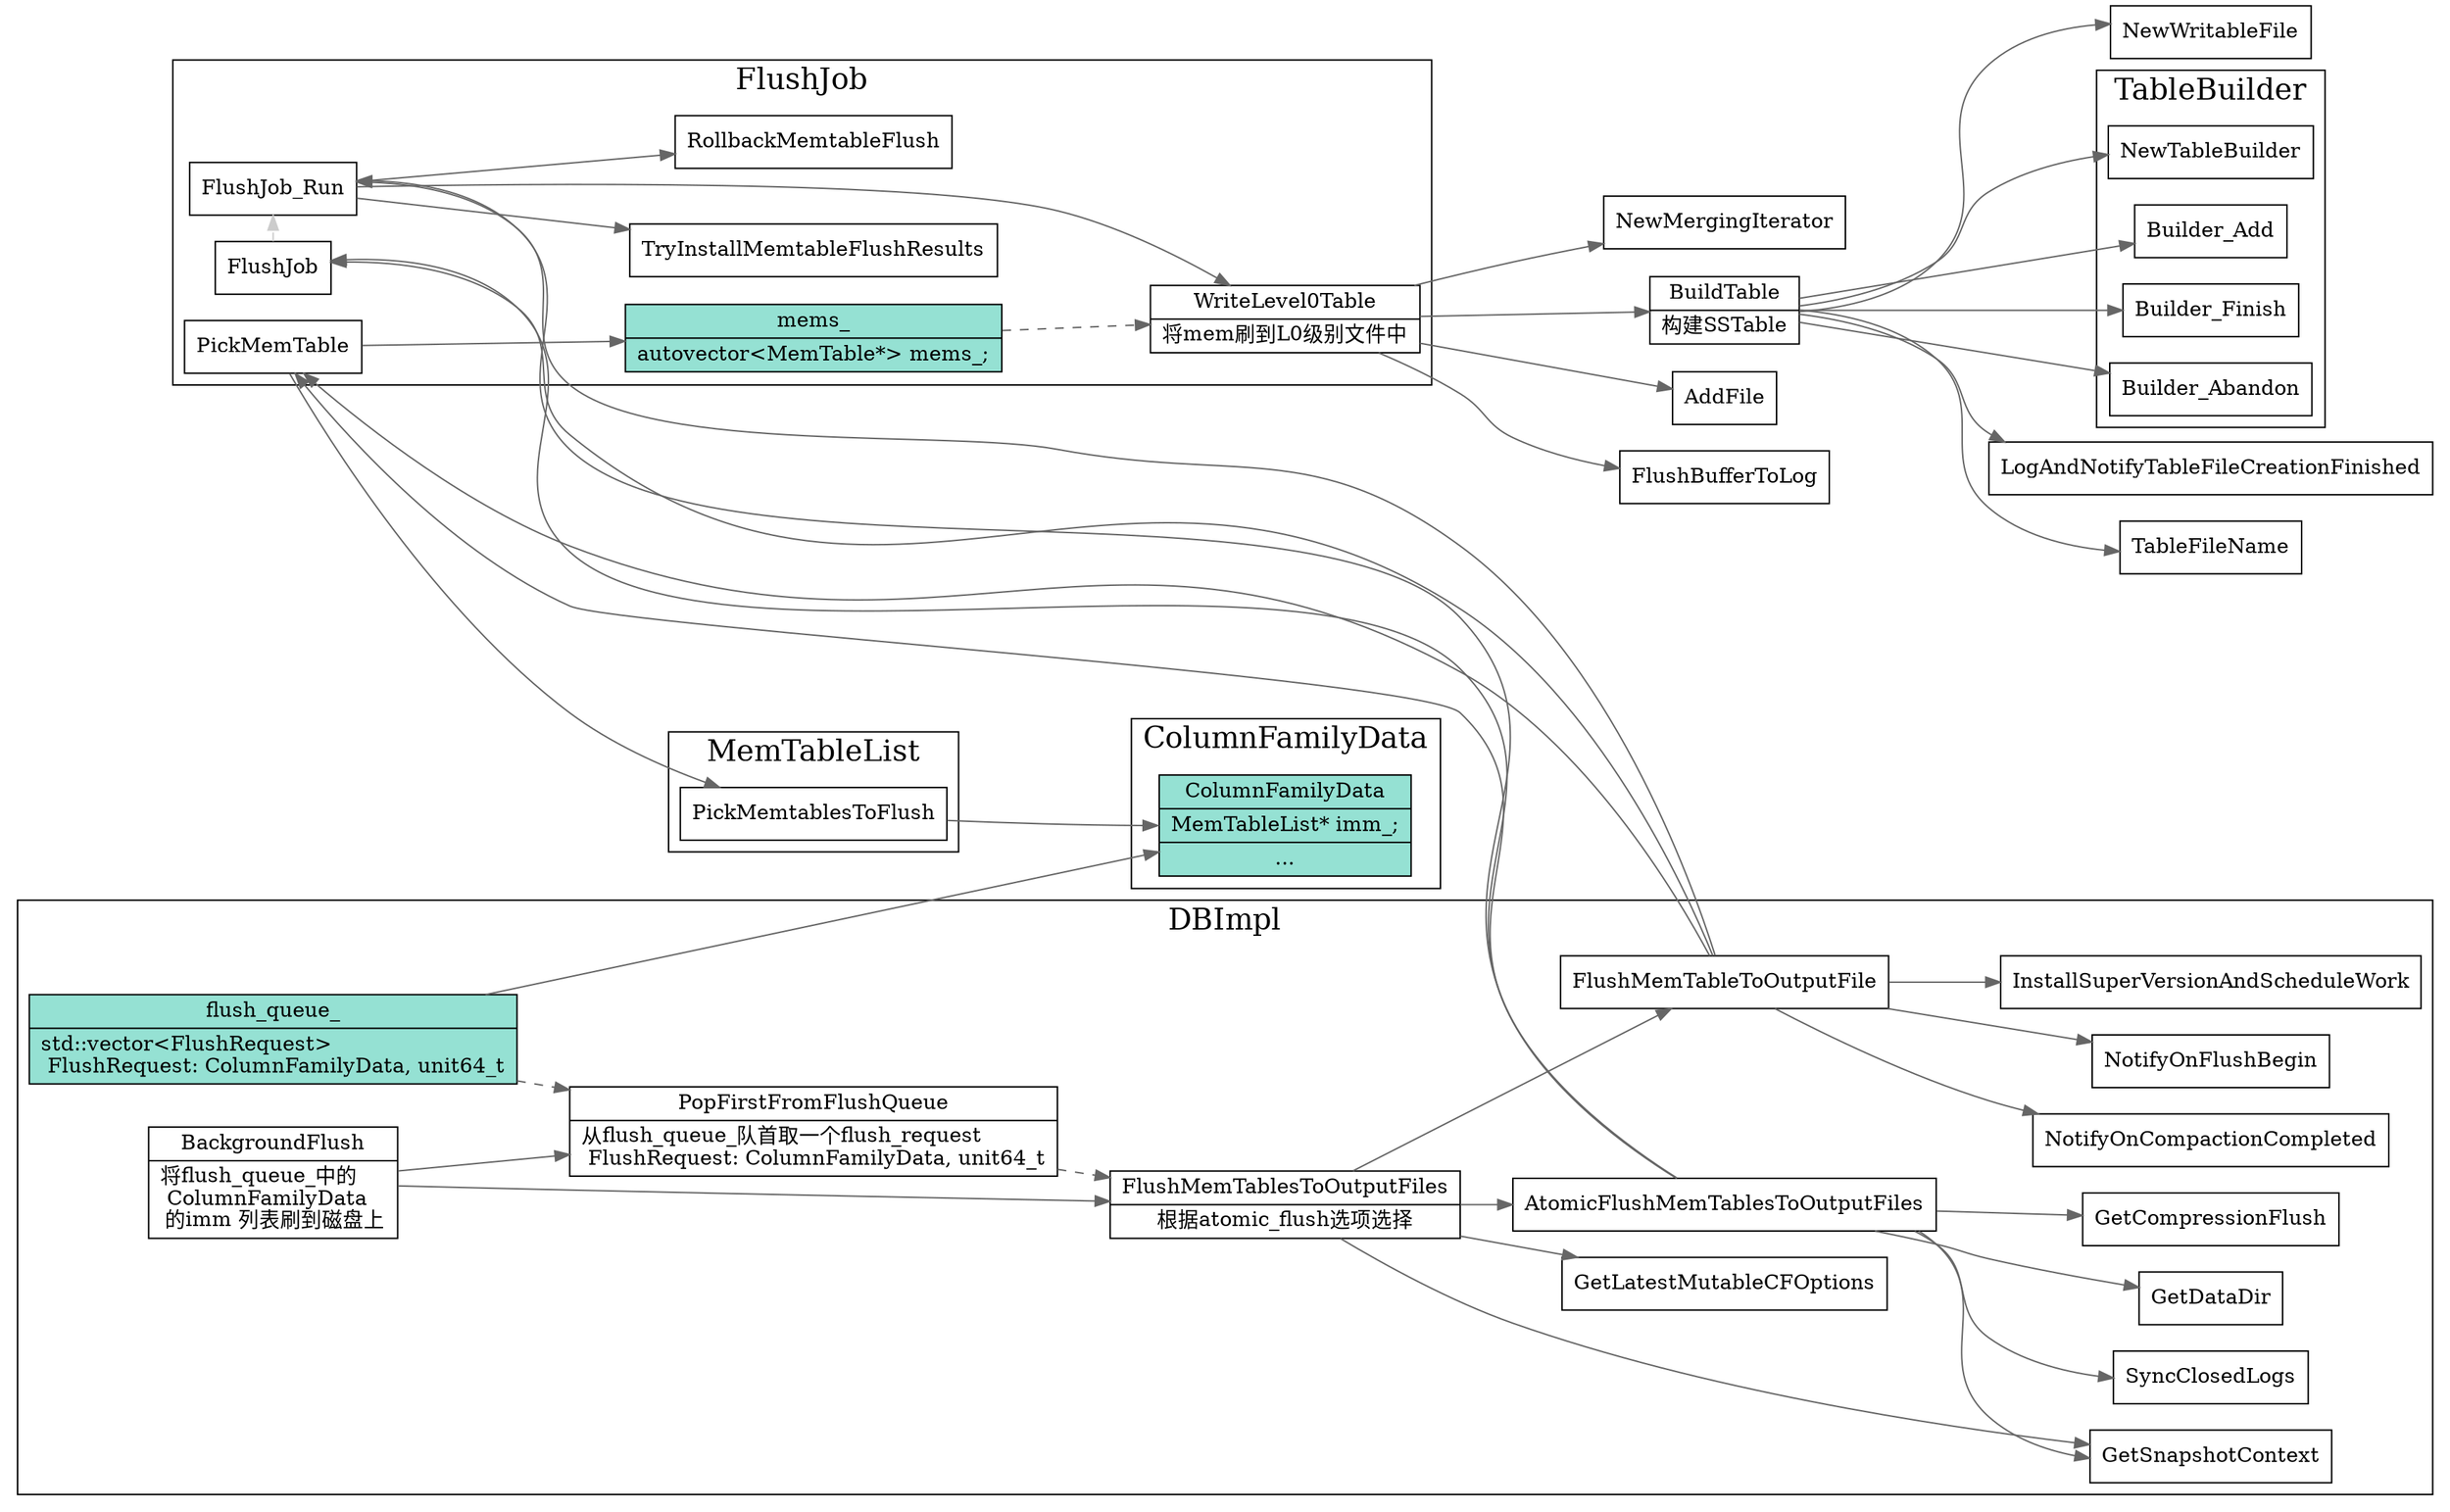 digraph background_flushtitl {
  node[shape=box];
  edge[color=gray40];
  newrank=true;
  rankdir=LR;
  subgraph cluster_MemTableList {
    graph[label="MemTableList";fontsize=20;];
    PickMemtablesToFlush;
  }

  subgraph cluster_ColumnFamilyData {
    graph[label="ColumnFamilyData";fontsize=20;];
    ColumnFamilyData[shape="record";
      fillcolor="#95e1d3"
      style=filled;
      label="{{
        ColumnFamilyData|
          <MemTableList> MemTableList* imm_;|
          ...
      }}";
    ];
    PickMemtablesToFlush -> ColumnFamilyData:MemTableList;
  }

  subgraph cluster_FlushJob {
    graph[label="FlushJob";fontsize=20;];
    PickMemTable -> PickMemtablesToFlush;
    PickMemTable -> mems_;
    mems_[
      shape="record";
      fillcolor="#95e1d3"
      style=filled;
      label="{{
        mems_|
          autovector\<MemTable*\> mems_;
      }}";
    ];
    mems_ -> WriteLevel0Table[style=dashed;color=gray40];
    FlushJob -> FlushJob_Run[style=dashed;color=gray80];
    FlushJob_Run -> {
      WriteLevel0Table;
      RollbackMemtableFlush;
      TryInstallMemtableFlushResults;
    }
    WriteLevel0Table[shape="record";
      label="{{
        WriteLevel0Table|
        将mem刷到L0级别文件中\l
      }}";
    ];
  }

  subgraph cluster_DBImpl {
    graph[label="DBImpl";fontsize=20;];
    flush_queue_[
      shape="record";
      fillcolor="#95e1d3"
      style=filled;
      label="{{
        flush_queue_|
          std::vector\<FlushRequest\> \l
          FlushRequest: ColumnFamilyData, unit64_t\l
      }}";
    ];
    BackgroundFlush[shape="record";
      label="{{
        BackgroundFlush|
        将flush_queue_中的\l 
        ColumnFamilyData\l
        的imm 列表刷到磁盘上\l
      }}";
    ];
    flush_queue_ -> ColumnFamilyData;
    flush_queue_ -> PopFirstFromFlushQueue[style=dashed;color=gray40];
    FlushMemTablesToOutputFiles
    FlushMemTableToOutputFile;
    AtomicFlushMemTablesToOutputFiles;
    BackgroundFlush -> {
      PopFirstFromFlushQueue;
      FlushMemTablesToOutputFiles;
    }
    PopFirstFromFlushQueue[shape="record";
      label="{{
        PopFirstFromFlushQueue|
        从flush_queue_队首取一个flush_request\l
        FlushRequest: ColumnFamilyData, unit64_t\l
      }}";
    ];
    FlushMemTablesToOutputFiles[shape="record";
      label="{{
        FlushMemTablesToOutputFiles|
        根据atomic_flush选项选择
      }}";
    ];

    FlushMemTablesToOutputFiles -> {
      AtomicFlushMemTablesToOutputFiles
      GetSnapshotContext;
      GetLatestMutableCFOptions;
      FlushMemTableToOutputFile;
    }

    AtomicFlushMemTablesToOutputFiles -> {
      GetDataDir;
      GetSnapshotContext;
      FlushJob;
      PickMemTable;
      GetCompressionFlush;
      SyncClosedLogs;
      FlushJob_Run
    }

    FlushMemTableToOutputFile -> {
      FlushJob;
      NotifyOnFlushBegin;
      PickMemTable;
      FlushJob_Run;
      InstallSuperVersionAndScheduleWork;
      NotifyOnCompactionCompleted;
    }
  }

  WriteLevel0Table -> {
    FlushBufferToLog;
    NewMergingIterator;
    BuildTable;
    AddFile;
  }

  BuildTable[shape="record";
    label="{{
      BuildTable|
      构建SSTable\l
    }}";
  ];
  BuildTable -> {
    TableFileName;
    NewWritableFile;
    NewTableBuilder;
    Builder_Add;
    Builder_Finish;
    Builder_Abandon;
    LogAndNotifyTableFileCreationFinished;
  }
  subgraph cluster_TableBuilder {
    graph[label="TableBuilder";fontsize=20;];
    NewTableBuilder;
    Builder_Add;
    Builder_Finish;
    Builder_Abandon;
  }

  //rank
  {rank=same;flush_queue_;FlushJob;PickMemTable;FlushJob_Run}

  // dataflow depend
  {
    edge[style=dashed;color=gray40];
    PopFirstFromFlushQueue -> FlushMemTablesToOutputFiles;
  }
}
